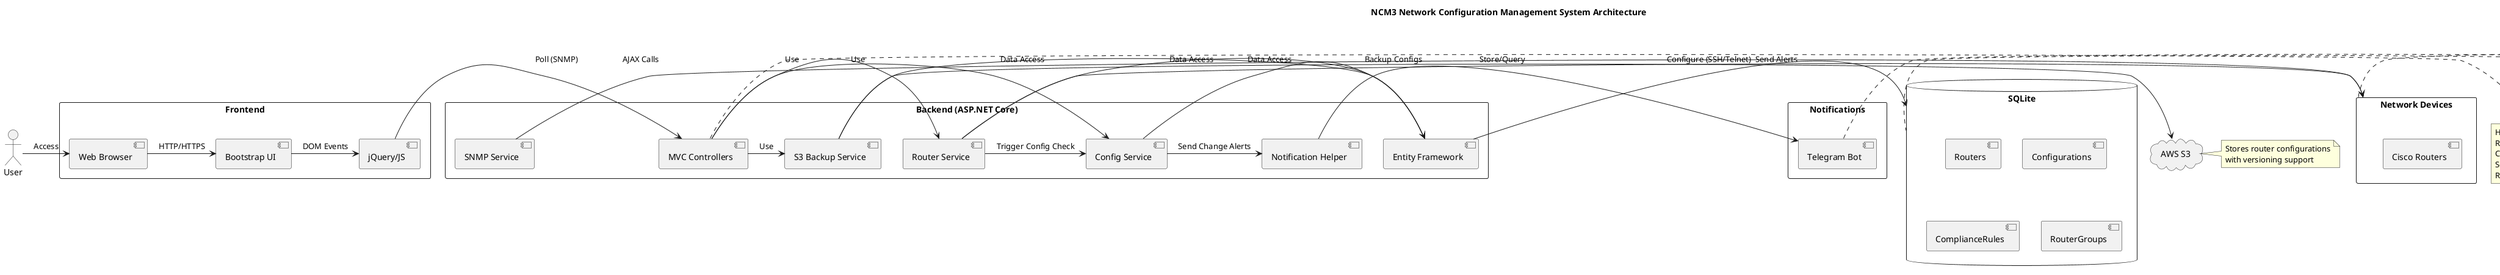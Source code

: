 @startuml NCM3_System_Architecture
title NCM3 Network Configuration Management System Architecture

' Định nghĩa các thành phần
actor "User" as user
rectangle "Frontend" {
  [Web Browser] as browser
  [Bootstrap UI] as ui
  [jQuery/JS] as js
}

rectangle "Backend (ASP.NET Core)" {
  [MVC Controllers] as controllers
  [Router Service] as routerService
  [Config Service] as configService
  [S3 Backup Service] as s3Service
  [SNMP Service] as snmpService
  [Notification Helper] as notifService
  [Entity Framework] as ef
}

database "SQLite" as sqlite {
  [Routers] as routers
  [Configurations] as configs
  [ComplianceRules] as rules
  [RouterGroups] as groups
}

cloud "AWS S3" as s3
rectangle "Network Devices" as devices {
  [Cisco Routers] as cisco
}
rectangle "Notifications" {
  [Telegram Bot] as telegram
}

' Kết nối giữa các thành phần
user -> browser : Access
browser -> ui : HTTP/HTTPS
ui -> js : DOM Events
js -> controllers : AJAX Calls

controllers -> routerService : Use
controllers -> configService : Use
controllers -> s3Service : Use

routerService -> ef : Data Access
configService -> ef : Data Access
s3Service -> ef : Data Access
notifService -> telegram : Send Alerts

ef -> sqlite : Store/Query
s3Service -> s3 : Backup Configs

snmpService -> devices : Poll (SNMP)
routerService -> devices : Configure (SSH/Telnet)

configService -> notifService : Send Change Alerts
routerService -> configService : Trigger Config Check

' Ghi chú
note right of controllers
  HomeController
  RoutersController
  ConfigManagementController
  SettingsController
  RestoreController
end note

note right of sqlite
  Stores router information,
  configurations, compliance rules,
  backup jobs, and router groups
end note

note right of s3
  Stores router configurations
  with versioning support
end note

note right of telegram
  Real-time notifications
  for config changes and
  compliance violations
end note

note right of devices
  Network devices
  monitored and managed
  via SNMP and SSH/Telnet
end note
@enduml
